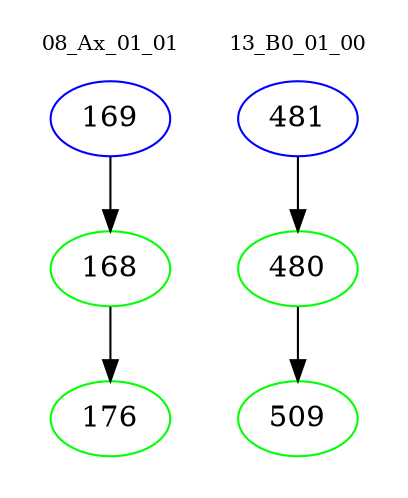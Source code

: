 digraph{
subgraph cluster_0 {
color = white
label = "08_Ax_01_01";
fontsize=10;
T0_169 [label="169", color="blue"]
T0_169 -> T0_168 [color="black"]
T0_168 [label="168", color="green"]
T0_168 -> T0_176 [color="black"]
T0_176 [label="176", color="green"]
}
subgraph cluster_1 {
color = white
label = "13_B0_01_00";
fontsize=10;
T1_481 [label="481", color="blue"]
T1_481 -> T1_480 [color="black"]
T1_480 [label="480", color="green"]
T1_480 -> T1_509 [color="black"]
T1_509 [label="509", color="green"]
}
}
